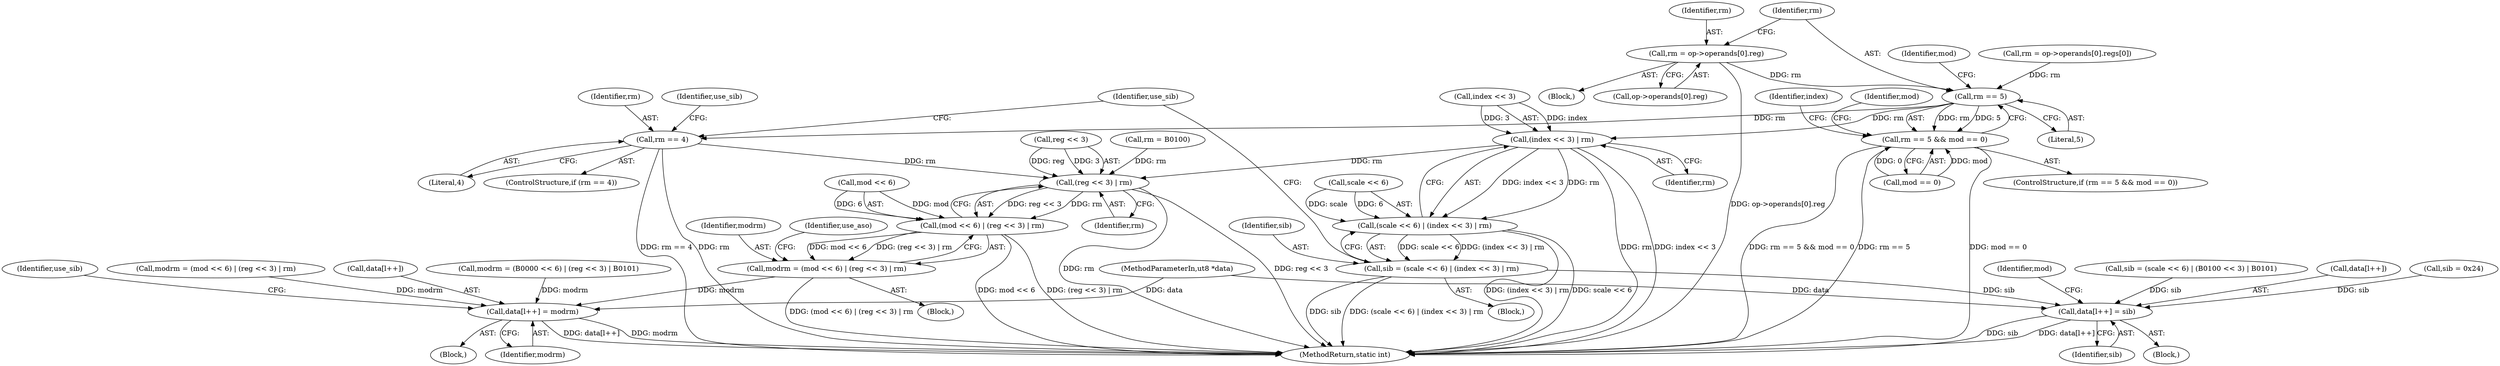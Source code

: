 digraph "0_radare2_f17bfd9f1da05f30f23a4dd05e9d2363e1406948@API" {
"1000971" [label="(Call,rm = op->operands[0].reg)"];
"1000995" [label="(Call,rm == 5)"];
"1000994" [label="(Call,rm == 5 && mod == 0)"];
"1001045" [label="(Call,(index << 3) | rm)"];
"1001041" [label="(Call,(scale << 6) | (index << 3) | rm)"];
"1001039" [label="(Call,sib = (scale << 6) | (index << 3) | rm)"];
"1001148" [label="(Call,data[l++] = sib)"];
"1001101" [label="(Call,(reg << 3) | rm)"];
"1001097" [label="(Call,(mod << 6) | (reg << 3) | rm)"];
"1001095" [label="(Call,modrm = (mod << 6) | (reg << 3) | rm)"];
"1001139" [label="(Call,data[l++] = modrm)"];
"1001052" [label="(Call,rm == 4)"];
"1000972" [label="(Identifier,rm)"];
"1001140" [label="(Call,data[l++])"];
"1000973" [label="(Call,op->operands[0].reg)"];
"1003216" [label="(MethodReturn,static int)"];
"1001065" [label="(Call,rm = B0100)"];
"1001059" [label="(Call,sib = 0x24)"];
"1000971" [label="(Call,rm = op->operands[0].reg)"];
"1001147" [label="(Block,)"];
"1000998" [label="(Call,mod == 0)"];
"1001057" [label="(Identifier,use_sib)"];
"1001007" [label="(Identifier,index)"];
"1001003" [label="(Identifier,mod)"];
"1001098" [label="(Call,mod << 6)"];
"1001105" [label="(Identifier,rm)"];
"1001144" [label="(Identifier,modrm)"];
"1001096" [label="(Identifier,modrm)"];
"1001071" [label="(Call,modrm = (B0000 << 6) | (reg << 3) | B0101)"];
"1000104" [label="(MethodParameterIn,ut8 *data)"];
"1001040" [label="(Identifier,sib)"];
"1001094" [label="(Block,)"];
"1001053" [label="(Identifier,rm)"];
"1000970" [label="(Block,)"];
"1001156" [label="(Identifier,mod)"];
"1000995" [label="(Call,rm == 5)"];
"1001146" [label="(Identifier,use_sib)"];
"1000949" [label="(Call,modrm = (mod << 6) | (reg << 3) | rm)"];
"1001052" [label="(Call,rm == 4)"];
"1001045" [label="(Call,(index << 3) | rm)"];
"1001049" [label="(Identifier,rm)"];
"1000996" [label="(Identifier,rm)"];
"1001101" [label="(Call,(reg << 3) | rm)"];
"1001139" [label="(Call,data[l++] = modrm)"];
"1001039" [label="(Call,sib = (scale << 6) | (index << 3) | rm)"];
"1000506" [label="(Block,)"];
"1001051" [label="(ControlStructure,if (rm == 4))"];
"1000999" [label="(Identifier,mod)"];
"1001097" [label="(Call,(mod << 6) | (reg << 3) | rm)"];
"1000982" [label="(Call,rm = op->operands[0].regs[0])"];
"1001041" [label="(Call,(scale << 6) | (index << 3) | rm)"];
"1000993" [label="(ControlStructure,if (rm == 5 && mod == 0))"];
"1001082" [label="(Call,sib = (scale << 6) | (B0100 << 3) | B0101)"];
"1001063" [label="(Identifier,use_sib)"];
"1001107" [label="(Identifier,use_aso)"];
"1001054" [label="(Literal,4)"];
"1001153" [label="(Identifier,sib)"];
"1001035" [label="(Block,)"];
"1000994" [label="(Call,rm == 5 && mod == 0)"];
"1001102" [label="(Call,reg << 3)"];
"1000997" [label="(Literal,5)"];
"1001148" [label="(Call,data[l++] = sib)"];
"1001149" [label="(Call,data[l++])"];
"1001042" [label="(Call,scale << 6)"];
"1001046" [label="(Call,index << 3)"];
"1001095" [label="(Call,modrm = (mod << 6) | (reg << 3) | rm)"];
"1000971" -> "1000970"  [label="AST: "];
"1000971" -> "1000973"  [label="CFG: "];
"1000972" -> "1000971"  [label="AST: "];
"1000973" -> "1000971"  [label="AST: "];
"1000996" -> "1000971"  [label="CFG: "];
"1000971" -> "1003216"  [label="DDG: op->operands[0].reg"];
"1000971" -> "1000995"  [label="DDG: rm"];
"1000995" -> "1000994"  [label="AST: "];
"1000995" -> "1000997"  [label="CFG: "];
"1000996" -> "1000995"  [label="AST: "];
"1000997" -> "1000995"  [label="AST: "];
"1000999" -> "1000995"  [label="CFG: "];
"1000994" -> "1000995"  [label="CFG: "];
"1000995" -> "1000994"  [label="DDG: rm"];
"1000995" -> "1000994"  [label="DDG: 5"];
"1000982" -> "1000995"  [label="DDG: rm"];
"1000995" -> "1001045"  [label="DDG: rm"];
"1000995" -> "1001052"  [label="DDG: rm"];
"1000994" -> "1000993"  [label="AST: "];
"1000994" -> "1000998"  [label="CFG: "];
"1000998" -> "1000994"  [label="AST: "];
"1001003" -> "1000994"  [label="CFG: "];
"1001007" -> "1000994"  [label="CFG: "];
"1000994" -> "1003216"  [label="DDG: mod == 0"];
"1000994" -> "1003216"  [label="DDG: rm == 5 && mod == 0"];
"1000994" -> "1003216"  [label="DDG: rm == 5"];
"1000998" -> "1000994"  [label="DDG: mod"];
"1000998" -> "1000994"  [label="DDG: 0"];
"1001045" -> "1001041"  [label="AST: "];
"1001045" -> "1001049"  [label="CFG: "];
"1001046" -> "1001045"  [label="AST: "];
"1001049" -> "1001045"  [label="AST: "];
"1001041" -> "1001045"  [label="CFG: "];
"1001045" -> "1003216"  [label="DDG: rm"];
"1001045" -> "1003216"  [label="DDG: index << 3"];
"1001045" -> "1001041"  [label="DDG: index << 3"];
"1001045" -> "1001041"  [label="DDG: rm"];
"1001046" -> "1001045"  [label="DDG: index"];
"1001046" -> "1001045"  [label="DDG: 3"];
"1001045" -> "1001101"  [label="DDG: rm"];
"1001041" -> "1001039"  [label="AST: "];
"1001042" -> "1001041"  [label="AST: "];
"1001039" -> "1001041"  [label="CFG: "];
"1001041" -> "1003216"  [label="DDG: (index << 3) | rm"];
"1001041" -> "1003216"  [label="DDG: scale << 6"];
"1001041" -> "1001039"  [label="DDG: scale << 6"];
"1001041" -> "1001039"  [label="DDG: (index << 3) | rm"];
"1001042" -> "1001041"  [label="DDG: scale"];
"1001042" -> "1001041"  [label="DDG: 6"];
"1001039" -> "1001035"  [label="AST: "];
"1001040" -> "1001039"  [label="AST: "];
"1001063" -> "1001039"  [label="CFG: "];
"1001039" -> "1003216"  [label="DDG: (scale << 6) | (index << 3) | rm"];
"1001039" -> "1003216"  [label="DDG: sib"];
"1001039" -> "1001148"  [label="DDG: sib"];
"1001148" -> "1001147"  [label="AST: "];
"1001148" -> "1001153"  [label="CFG: "];
"1001149" -> "1001148"  [label="AST: "];
"1001153" -> "1001148"  [label="AST: "];
"1001156" -> "1001148"  [label="CFG: "];
"1001148" -> "1003216"  [label="DDG: sib"];
"1001148" -> "1003216"  [label="DDG: data[l++]"];
"1001059" -> "1001148"  [label="DDG: sib"];
"1001082" -> "1001148"  [label="DDG: sib"];
"1000104" -> "1001148"  [label="DDG: data"];
"1001101" -> "1001097"  [label="AST: "];
"1001101" -> "1001105"  [label="CFG: "];
"1001102" -> "1001101"  [label="AST: "];
"1001105" -> "1001101"  [label="AST: "];
"1001097" -> "1001101"  [label="CFG: "];
"1001101" -> "1003216"  [label="DDG: rm"];
"1001101" -> "1003216"  [label="DDG: reg << 3"];
"1001101" -> "1001097"  [label="DDG: reg << 3"];
"1001101" -> "1001097"  [label="DDG: rm"];
"1001102" -> "1001101"  [label="DDG: reg"];
"1001102" -> "1001101"  [label="DDG: 3"];
"1001065" -> "1001101"  [label="DDG: rm"];
"1001052" -> "1001101"  [label="DDG: rm"];
"1001097" -> "1001095"  [label="AST: "];
"1001098" -> "1001097"  [label="AST: "];
"1001095" -> "1001097"  [label="CFG: "];
"1001097" -> "1003216"  [label="DDG: mod << 6"];
"1001097" -> "1003216"  [label="DDG: (reg << 3) | rm"];
"1001097" -> "1001095"  [label="DDG: mod << 6"];
"1001097" -> "1001095"  [label="DDG: (reg << 3) | rm"];
"1001098" -> "1001097"  [label="DDG: mod"];
"1001098" -> "1001097"  [label="DDG: 6"];
"1001095" -> "1001094"  [label="AST: "];
"1001096" -> "1001095"  [label="AST: "];
"1001107" -> "1001095"  [label="CFG: "];
"1001095" -> "1003216"  [label="DDG: (mod << 6) | (reg << 3) | rm"];
"1001095" -> "1001139"  [label="DDG: modrm"];
"1001139" -> "1000506"  [label="AST: "];
"1001139" -> "1001144"  [label="CFG: "];
"1001140" -> "1001139"  [label="AST: "];
"1001144" -> "1001139"  [label="AST: "];
"1001146" -> "1001139"  [label="CFG: "];
"1001139" -> "1003216"  [label="DDG: data[l++]"];
"1001139" -> "1003216"  [label="DDG: modrm"];
"1000949" -> "1001139"  [label="DDG: modrm"];
"1001071" -> "1001139"  [label="DDG: modrm"];
"1000104" -> "1001139"  [label="DDG: data"];
"1001052" -> "1001051"  [label="AST: "];
"1001052" -> "1001054"  [label="CFG: "];
"1001053" -> "1001052"  [label="AST: "];
"1001054" -> "1001052"  [label="AST: "];
"1001057" -> "1001052"  [label="CFG: "];
"1001063" -> "1001052"  [label="CFG: "];
"1001052" -> "1003216"  [label="DDG: rm == 4"];
"1001052" -> "1003216"  [label="DDG: rm"];
}
